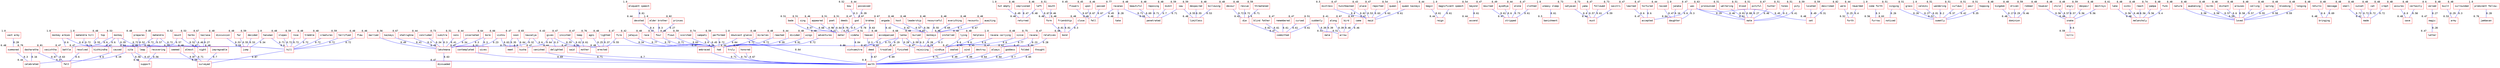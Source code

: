 strict graph  {
	wind	 [color=red,
		fontname=courier,
		shape=box,
		xlabel=0.45];
	earth	 [color=red,
		fontname=courier,
		shape=box,
		xlabel=0.8];
	wind -- earth	 [color=blue,
		fontname=courier,
		label=0.49];
	left	 [color=red,
		fontname=courier,
		shape=box,
		xlabel=0.46];
	returned	 [color=red,
		fontname=courier,
		shape=box,
		xlabel=0.46];
	left -- returned	 [color=blue,
		fontname=courier,
		label=0.48];
	form	 [color=red,
		fontname=courier,
		shape=box,
		xlabel=0.48];
	left -- form	 [color=blue,
		fontname=courier,
		label=0.67];
	bond	 [color=red,
		fontname=courier,
		shape=box,
		xlabel=0.48];
	form -- bond	 [color=blue,
		fontname=courier,
		label=0.01];
	married	 [color=red,
		fontname=courier,
		shape=box,
		xlabel=0.46];
	lakshmana	 [color=red,
		fontname=courier,
		shape=box,
		xlabel=0.49];
	married -- lakshmana	 [color=blue,
		fontname=courier,
		label=0.49];
	dissuaded	 [color=red,
		fontname=courier,
		shape=box,
		xlabel=0.47];
	lakshmana -- dissuaded	 [color=blue,
		fontname=courier,
		label=0.63];
	ravanas	 [color=red,
		fontname=courier,
		shape=box,
		xlabel=0.77];
	fell	 [color=red,
		fontname=courier,
		shape=box,
		xlabel=0.46];
	ravanas -- fell	 [color=blue,
		fontname=courier,
		label=0.45];
	penetrated	 [color=red,
		fontname=courier,
		shape=box,
		xlabel=0.59];
	ravanas -- penetrated	 [color=blue,
		fontname=courier,
		label=0.71];
	take	 [color=red,
		fontname=courier,
		shape=box,
		xlabel=0.48];
	ravanas -- take	 [color=blue,
		fontname=courier,
		label=0.28];
	destroy	 [color=red,
		fontname=courier,
		shape=box,
		xlabel=0.45];
	destroy -- earth	 [color=blue,
		fontname=courier,
		label=0.49];
	sita	 [color=red,
		fontname=courier,
		shape=box,
		xlabel=0.64];
	sita -- earth	 [color=blue,
		fontname=courier,
		label=0.47];
	celebrated	 [color=red,
		fontname=courier,
		shape=box,
		xlabel=0.44];
	sita -- celebrated	 [color=blue,
		fontname=courier,
		label=0.19];
	support	 [color=red,
		fontname=courier,
		shape=box,
		xlabel=0.48];
	sita -- support	 [color=blue,
		fontname=courier,
		label=0.56];
	"hut empty"	 [color=red,
		fontname=courier,
		shape=box,
		xlabel=1.0];
	"hut empty" -- returned	 [color=blue,
		fontname=courier,
		label=0.49];
	passed	 [color=red,
		fontname=courier,
		shape=box,
		xlabel=0.46];
	passed -- fell	 [color=blue,
		fontname=courier,
		label=0.67];
	imprisoned	 [color=red,
		fontname=courier,
		shape=box,
		xlabel=0.46];
	imprisoned -- returned	 [color=blue,
		fontname=courier,
		label=0.47];
	flowers	 [color=red,
		fontname=courier,
		shape=box,
		xlabel=0.45];
	flowers -- fell	 [color=blue,
		fontname=courier,
		label=0.67];
	upon	 [color=red,
		fontname=courier,
		shape=box,
		xlabel=0.45];
	upon -- fell	 [color=blue,
		fontname=courier,
		label=0.67];
	die	 [color=red,
		fontname=courier,
		shape=box,
		xlabel=0.42];
	committed	 [color=red,
		fontname=courier,
		shape=box,
		xlabel=0.47];
	die -- committed	 [color=blue,
		fontname=courier,
		label=0.61];
	mistress	 [color=red,
		fontname=courier,
		shape=box,
		xlabel=0.5];
	maid	 [color=red,
		fontname=courier,
		shape=box,
		xlabel=0.47];
	mistress -- maid	 [color=blue,
		fontname=courier,
		label=0.8];
	hunchbacked	 [color=red,
		fontname=courier,
		shape=box,
		xlabel=0.47];
	hunchbacked -- maid	 [color=blue,
		fontname=courier,
		label=0.62];
	begin	 [color=red,
		fontname=courier,
		shape=box,
		xlabel=0.44];
	reign	 [color=red,
		fontname=courier,
		shape=box,
		xlabel=0.44];
	begin -- reign	 [color=blue,
		fontname=courier,
		label=0.61];
	place	 [color=red,
		fontname=courier,
		shape=box,
		xlabel=0.43];
	place -- maid	 [color=blue,
		fontname=courier,
		label=0.53];
	beyond	 [color=red,
		fontname=courier,
		shape=box,
		xlabel=0.54];
	ascend	 [color=red,
		fontname=courier,
		shape=box,
		xlabel=0.44];
	beyond -- ascend	 [color=blue,
		fontname=courier,
		label=0.61];
	dasharatha	 [color=red,
		fontname=courier,
		shape=box,
		xlabel=0.79];
	dasharatha -- celebrated	 [color=blue,
		fontname=courier,
		label=0.16];
	felt	 [color=red,
		fontname=courier,
		shape=box,
		xlabel=0.47];
	dasharatha -- felt	 [color=blue,
		fontname=courier,
		label=0.67];
	suddenly	 [color=red,
		fontname=courier,
		shape=box,
		xlabel=0.51];
	suddenly -- committed	 [color=blue,
		fontname=courier,
		label=0.61];
	arrow	 [color=red,
		fontname=courier,
		shape=box,
		xlabel=0.51];
	suddenly -- arrow	 [color=blue,
		fontname=courier,
		label=0.39];
	insisted	 [color=red,
		fontname=courier,
		shape=box,
		xlabel=0.47];
	mother	 [color=red,
		fontname=courier,
		shape=box,
		xlabel=0.51];
	insisted -- mother	 [color=blue,
		fontname=courier,
		label=0.61];
	"eloquent speech"	 [color=red,
		fontname=courier,
		shape=box,
		xlabel=1.0];
	devoted	 [color=red,
		fontname=courier,
		shape=box,
		xlabel=0.44];
	"eloquent speech" -- devoted	 [color=blue,
		fontname=courier,
		label=0.61];
	four	 [color=red,
		fontname=courier,
		shape=box,
		xlabel=0.47];
	devoted -- four	 [color=blue,
		fontname=courier,
		label=0.4];
	had	 [color=red,
		fontname=courier,
		shape=box,
		xlabel=0.56];
	four -- had	 [color=blue,
		fontname=courier,
		label=0.71];
	resolved	 [color=red,
		fontname=courier,
		shape=box,
		xlabel=0.47];
	resolved -- felt	 [color=blue,
		fontname=courier,
		label=0.6];
	vasishtha	 [color=red,
		fontname=courier,
		shape=box,
		xlabel=0.81];
	vasishtha -- felt	 [color=blue,
		fontname=courier,
		label=0.63];
	mourned	 [color=red,
		fontname=courier,
		shape=box,
		xlabel=0.47];
	stripped	 [color=red,
		fontname=courier,
		shape=box,
		xlabel=0.47];
	mourned -- stripped	 [color=blue,
		fontname=courier,
		label=0.61];
	"uneasy sleep"	 [color=red,
		fontname=courier,
		shape=box,
		xlabel=1.0];
	banishment	 [color=red,
		fontname=courier,
		shape=box,
		xlabel=0.5];
	"uneasy sleep" -- banishment	 [color=blue,
		fontname=courier,
		label=0.61];
	keep	 [color=red,
		fontname=courier,
		shape=box,
		xlabel=0.47];
	keep -- mother	 [color=blue,
		fontname=courier,
		label=0.61];
	"blind father"	 [color=red,
		fontname=courier,
		shape=box,
		xlabel=1.0];
	"blind father" -- committed	 [color=blue,
		fontname=courier,
		label=0.61];
	caused	 [color=red,
		fontname=courier,
		shape=box,
		xlabel=0.42];
	caused -- felt	 [color=blue,
		fontname=courier,
		label=0.6];
	hill	 [color=red,
		fontname=courier,
		shape=box,
		xlabel=0.6];
	surveyed	 [color=red,
		fontname=courier,
		shape=box,
		xlabel=0.59];
	hill -- surveyed	 [color=blue,
		fontname=courier,
		label=0.87];
	satyavan	 [color=red,
		fontname=courier,
		shape=box,
		xlabel=0.73];
	must	 [color=red,
		fontname=courier,
		shape=box,
		xlabel=0.44];
	satyavan -- must	 [color=blue,
		fontname=courier,
		label=0.6];
	ayodhya	 [color=red,
		fontname=courier,
		shape=box,
		xlabel=0.49];
	ayodhya -- stripped	 [color=blue,
		fontname=courier,
		label=0.6];
	reported	 [color=red,
		fontname=courier,
		shape=box,
		xlabel=0.47];
	reported -- maid	 [color=blue,
		fontname=courier,
		label=0.63];
	yama	 [color=red,
		fontname=courier,
		shape=box,
		xlabel=0.73];
	yama -- must	 [color=blue,
		fontname=courier,
		label=0.57];
	kausalya	 [color=red,
		fontname=courier,
		shape=box,
		xlabel=0.65];
	kausalya -- lakshmana	 [color=blue,
		fontname=courier,
		label=0.32];
	kausalya -- mother	 [color=blue,
		fontname=courier,
		label=0.6];
	learned	 [color=red,
		fontname=courier,
		shape=box,
		xlabel=0.47];
	accepted	 [color=red,
		fontname=courier,
		shape=box,
		xlabel=0.47];
	learned -- accepted	 [color=blue,
		fontname=courier,
		label=0.6];
	"magnificent speech"	 [color=red,
		fontname=courier,
		shape=box,
		xlabel=1.0];
	"magnificent speech" -- reign	 [color=blue,
		fontname=courier,
		label=0.61];
	followed	 [color=red,
		fontname=courier,
		shape=box,
		xlabel=0.47];
	followed -- must	 [color=blue,
		fontname=courier,
		label=0.61];
	alone	 [color=red,
		fontname=courier,
		shape=box,
		xlabel=0.44];
	alone -- stripped	 [color=blue,
		fontname=courier,
		label=0.73];
	clothed	 [color=red,
		fontname=courier,
		shape=box,
		xlabel=0.47];
	clothed -- stripped	 [color=blue,
		fontname=courier,
		label=0.61];
	queen	 [color=red,
		fontname=courier,
		shape=box,
		xlabel=0.54];
	queen -- maid	 [color=blue,
		fontname=courier,
		label=0.63];
	remembered	 [color=red,
		fontname=courier,
		shape=box,
		xlabel=0.47];
	remembered -- committed	 [color=blue,
		fontname=courier,
		label=0.61];
	was	 [color=red,
		fontname=courier,
		shape=box,
		xlabel=0.47];
	was -- accepted	 [color=blue,
		fontname=courier,
		label=0.6];
	daughter	 [color=red,
		fontname=courier,
		shape=box,
		xlabel=0.64];
	was -- daughter	 [color=blue,
		fontname=courier,
		label=0.3];
	mate	 [color=red,
		fontname=courier,
		shape=box,
		xlabel=0.51];
	was -- mate	 [color=blue,
		fontname=courier,
		label=0.29];
	set	 [color=red,
		fontname=courier,
		shape=box,
		xlabel=0.48];
	was -- set	 [color=blue,
		fontname=courier,
		label=0.45];
	tortured	 [color=red,
		fontname=courier,
		shape=box,
		xlabel=0.47];
	tortured -- accepted	 [color=blue,
		fontname=courier,
		label=0.6];
	"queen kaikeyi"	 [color=red,
		fontname=courier,
		shape=box,
		xlabel=1.0];
	"queen kaikeyi" -- maid	 [color=blue,
		fontname=courier,
		label=0.61];
	savitri	 [color=red,
		fontname=courier,
		shape=box,
		xlabel=0.73];
	savitri -- must	 [color=blue,
		fontname=courier,
		label=0.59];
	cursed	 [color=red,
		fontname=courier,
		shape=box,
		xlabel=0.47];
	cursed -- committed	 [color=blue,
		fontname=courier,
		label=0.61];
	bore	 [color=red,
		fontname=courier,
		shape=box,
		xlabel=0.64];
	bore -- lakshmana	 [color=blue,
		fontname=courier,
		label=0.3];
	wives	 [color=red,
		fontname=courier,
		shape=box,
		xlabel=0.52];
	bore -- wives	 [color=blue,
		fontname=courier,
		label=0.3];
	kaikeyi	 [color=red,
		fontname=courier,
		shape=box,
		xlabel=0.56];
	kaikeyi -- lakshmana	 [color=blue,
		fontname=courier,
		label=0.41];
	videha	 [color=red,
		fontname=courier,
		shape=box,
		xlabel=0.73];
	vishvamitra	 [color=red,
		fontname=courier,
		shape=box,
		xlabel=0.86];
	videha -- vishvamitra	 [color=blue,
		fontname=courier,
		label=0.04];
	"elder brother"	 [color=red,
		fontname=courier,
		shape=box,
		xlabel=1.0];
	"elder brother" -- four	 [color=blue,
		fontname=courier,
		label=0.3];
	were	 [color=red,
		fontname=courier,
		shape=box,
		xlabel=0.82];
	forth	 [color=red,
		fontname=courier,
		shape=box,
		xlabel=0.52];
	were -- forth	 [color=blue,
		fontname=courier,
		label=0.25];
	vishnu	 [color=red,
		fontname=courier,
		shape=box,
		xlabel=0.66];
	vishnu -- lakshmana	 [color=blue,
		fontname=courier,
		label=0.23];
	kusha	 [color=red,
		fontname=courier,
		shape=box,
		xlabel=0.8];
	vishnu -- kusha	 [color=blue,
		fontname=courier,
		label=0.63];
	lanka	 [color=red,
		fontname=courier,
		shape=box,
		xlabel=0.68];
	lanka -- had	 [color=blue,
		fontname=courier,
		label=0.73];
	troubled	 [color=red,
		fontname=courier,
		shape=box,
		xlabel=0.44];
	lanka -- troubled	 [color=blue,
		fontname=courier,
		label=0.19];
	vindhya	 [color=red,
		fontname=courier,
		shape=box,
		xlabel=0.74];
	lanka -- vindhya	 [color=blue,
		fontname=courier,
		label=0.59];
	rejoicing	 [color=red,
		fontname=courier,
		shape=box,
		xlabel=0.47];
	lanka -- rejoicing	 [color=blue,
		fontname=courier,
		label=0.28];
	raised	 [color=red,
		fontname=courier,
		shape=box,
		xlabel=0.44];
	raised -- daughter	 [color=blue,
		fontname=courier,
		label=0.47];
	shatrughna	 [color=red,
		fontname=courier,
		shape=box,
		xlabel=0.67];
	shatrughna -- lakshmana	 [color=blue,
		fontname=courier,
		label=0.3];
	gives	 [color=red,
		fontname=courier,
		shape=box,
		xlabel=0.43];
	gives -- kusha	 [color=blue,
		fontname=courier,
		label=0.64];
	delighted	 [color=red,
		fontname=courier,
		shape=box,
		xlabel=0.44];
	gives -- delighted	 [color=blue,
		fontname=courier,
		label=0.3];
	erected	 [color=red,
		fontname=courier,
		shape=box,
		xlabel=0.48];
	gives -- erected	 [color=blue,
		fontname=courier,
		label=0.55];
	"come forth"	 [color=red,
		fontname=courier,
		shape=box,
		xlabel=1.0];
	furrow	 [color=red,
		fontname=courier,
		shape=box,
		xlabel=0.56];
	"come forth" -- furrow	 [color=blue,
		fontname=courier,
		label=0.3];
	fire	 [color=red,
		fontname=courier,
		shape=box,
		xlabel=0.47];
	fire -- had	 [color=blue,
		fontname=courier,
		label=0.34];
	fire -- erected	 [color=blue,
		fontname=courier,
		label=0.55];
	janaka	 [color=red,
		fontname=courier,
		shape=box,
		xlabel=1.0];
	janaka -- daughter	 [color=blue,
		fontname=courier,
		label=0.16];
	concluded	 [color=red,
		fontname=courier,
		shape=box,
		xlabel=0.44];
	concluded -- lakshmana	 [color=blue,
		fontname=courier,
		label=0.34];
	possessed	 [color=red,
		fontname=courier,
		shape=box,
		xlabel=0.44];
	god	 [color=red,
		fontname=courier,
		shape=box,
		xlabel=0.47];
	possessed -- god	 [color=blue,
		fontname=courier,
		label=0.39];
	meter	 [color=red,
		fontname=courier,
		shape=box,
		xlabel=0.51];
	god -- meter	 [color=blue,
		fontname=courier,
		label=0.5];
	sumitra	 [color=red,
		fontname=courier,
		shape=box,
		xlabel=0.73];
	sumitra -- lakshmana	 [color=blue,
		fontname=courier,
		label=0.3];
	rewarded	 [color=red,
		fontname=courier,
		shape=box,
		xlabel=0.44];
	rewarded -- forth	 [color=blue,
		fontname=courier,
		label=0.4];
	divided	 [color=red,
		fontname=courier,
		shape=box,
		xlabel=0.44];
	divided -- had	 [color=blue,
		fontname=courier,
		label=0.39];
	heaven	 [color=red,
		fontname=courier,
		shape=box,
		xlabel=0.51];
	heaven -- troubled	 [color=blue,
		fontname=courier,
		label=0.3];
	sons	 [color=red,
		fontname=courier,
		shape=box,
		xlabel=0.51];
	sons -- lakshmana	 [color=blue,
		fontname=courier,
		label=0.41];
	princes	 [color=red,
		fontname=courier,
		shape=box,
		xlabel=0.82];
	princes -- four	 [color=blue,
		fontname=courier,
		label=0.27];
	bow	 [color=red,
		fontname=courier,
		shape=box,
		xlabel=0.52];
	bow -- god	 [color=blue,
		fontname=courier,
		label=0.3];
	incarnated	 [color=red,
		fontname=courier,
		shape=box,
		xlabel=0.44];
	incarnated -- lakshmana	 [color=blue,
		fontname=courier,
		label=0.34];
	summoned	 [color=red,
		fontname=courier,
		shape=box,
		xlabel=0.48];
	summoned -- celebrated	 [color=blue,
		fontname=courier,
		label=0.3];
	accompanied	 [color=red,
		fontname=courier,
		shape=box,
		xlabel=0.48];
	accompanied -- vishvamitra	 [color=blue,
		fontname=courier,
		label=0.3];
	monkeys	 [color=red,
		fontname=courier,
		shape=box,
		xlabel=0.65];
	monkeys -- rejoicing	 [color=blue,
		fontname=courier,
		label=0.28];
	bade	 [color=red,
		fontname=courier,
		shape=box,
		xlabel=0.51];
	bade -- meter	 [color=blue,
		fontname=courier,
		label=0.57];
	hopping	 [color=red,
		fontname=courier,
		shape=box,
		xlabel=0.51];
	sweetly	 [color=red,
		fontname=courier,
		shape=box,
		xlabel=0.51];
	hopping -- sweetly	 [color=blue,
		fontname=courier,
		label=0.35];
	grass	 [color=red,
		fontname=courier,
		shape=box,
		xlabel=0.51];
	grass -- sweetly	 [color=blue,
		fontname=courier,
		label=0.27];
	pronounced	 [color=red,
		fontname=courier,
		shape=box,
		xlabel=0.63];
	pronounced -- mate	 [color=blue,
		fontname=courier,
		label=0.46];
	sing	 [color=red,
		fontname=courier,
		shape=box,
		xlabel=0.51];
	sing -- meter	 [color=blue,
		fontname=courier,
		label=0.68];
	weltering	 [color=red,
		fontname=courier,
		shape=box,
		xlabel=0.51];
	weltering -- mate	 [color=blue,
		fontname=courier,
		label=0.01];
	valmiki	 [color=red,
		fontname=courier,
		shape=box,
		xlabel=1.0];
	valmiki -- sweetly	 [color=blue,
		fontname=courier,
		label=0.01];
	blood	 [color=red,
		fontname=courier,
		shape=box,
		xlabel=0.51];
	blood -- mate	 [color=blue,
		fontname=courier,
		label=0.08];
	appeared	 [color=red,
		fontname=courier,
		shape=box,
		xlabel=0.46];
	appeared -- meter	 [color=blue,
		fontname=courier,
		label=0.98];
	singing	 [color=red,
		fontname=courier,
		shape=box,
		xlabel=0.51];
	singing -- sweetly	 [color=blue,
		fontname=courier,
		label=0.26];
	noticed	 [color=red,
		fontname=courier,
		shape=box,
		xlabel=0.63];
	singing -- noticed	 [color=blue,
		fontname=courier,
		label=0.26];
	bird	 [color=red,
		fontname=courier,
		shape=box,
		xlabel=0.67];
	bird -- arrow	 [color=blue,
		fontname=courier,
		label=0.46];
	pitiful	 [color=red,
		fontname=courier,
		shape=box,
		xlabel=0.51];
	pitiful -- mate	 [color=blue,
		fontname=courier,
		label=0.27];
	wandering	 [color=red,
		fontname=courier,
		shape=box,
		xlabel=0.51];
	wandering -- sweetly	 [color=blue,
		fontname=courier,
		label=0.2];
	along	 [color=red,
		fontname=courier,
		shape=box,
		xlabel=0.41];
	along -- arrow	 [color=blue,
		fontname=courier,
		label=0.39];
	male	 [color=red,
		fontname=courier,
		shape=box,
		xlabel=0.51];
	along -- male	 [color=blue,
		fontname=courier,
		label=0.39];
	curlews	 [color=red,
		fontname=courier,
		shape=box,
		xlabel=0.51];
	curlews -- sweetly	 [color=blue,
		fontname=courier,
		label=0.37];
	hunter	 [color=red,
		fontname=courier,
		shape=box,
		xlabel=0.67];
	hunter -- mate	 [color=blue,
		fontname=courier,
		label=0.46];
	came	 [color=red,
		fontname=courier,
		shape=box,
		xlabel=0.63];
	came -- arrow	 [color=blue,
		fontname=courier,
		label=0.46];
	tones	 [color=red,
		fontname=courier,
		shape=box,
		xlabel=0.51];
	tones -- mate	 [color=blue,
		fontname=courier,
		label=0.3];
	poet	 [color=red,
		fontname=courier,
		shape=box,
		xlabel=0.51];
	poet -- meter	 [color=blue,
		fontname=courier,
		label=0.64];
	deeds	 [color=red,
		fontname=courier,
		shape=box,
		xlabel=0.51];
	deeds -- meter	 [color=blue,
		fontname=courier,
		label=0.78];
	pair	 [color=red,
		fontname=courier,
		shape=box,
		xlabel=0.51];
	pair -- sweetly	 [color=blue,
		fontname=courier,
		label=0.42];
	pity	 [color=red,
		fontname=courier,
		shape=box,
		xlabel=0.51];
	pity -- mate	 [color=blue,
		fontname=courier,
		label=0.41];
	brahma	 [color=red,
		fontname=courier,
		shape=box,
		xlabel=0.67];
	brahma -- meter	 [color=blue,
		fontname=courier,
		label=0.78];
	brahma -- heaven	 [color=blue,
		fontname=courier,
		label=0.63];
	mouth	 [color=red,
		fontname=courier,
		shape=box,
		xlabel=0.51];
	mouth -- form	 [color=blue,
		fontname=courier,
		label=0.46];
	kingdom	 [color=red,
		fontname=courier,
		shape=box,
		xlabel=0.48];
	dominion	 [color=red,
		fontname=courier,
		shape=box,
		xlabel=0.48];
	kingdom -- dominion	 [color=blue,
		fontname=courier,
		label=0.17];
	ravana	 [color=red,
		fontname=courier,
		shape=box,
		xlabel=0.75];
	ravana -- vindhya	 [color=blue,
		fontname=courier,
		label=0.77];
	always	 [color=red,
		fontname=courier,
		shape=box,
		xlabel=0.47];
	ravana -- always	 [color=blue,
		fontname=courier,
		label=0.23];
	always -- earth	 [color=blue,
		fontname=courier,
		label=0.64];
	however	 [color=red,
		fontname=courier,
		shape=box,
		xlabel=0.48];
	snake	 [color=red,
		fontname=courier,
		shape=box,
		xlabel=0.48];
	however -- snake	 [color=blue,
		fontname=courier,
		label=0.56];
	kills	 [color=red,
		fontname=courier,
		shape=box,
		xlabel=0.59];
	snake -- kills	 [color=blue,
		fontname=courier,
		label=0.6];
	lake	 [color=red,
		fontname=courier,
		shape=box,
		xlabel=0.61];
	melancholy	 [color=red,
		fontname=courier,
		shape=box,
		xlabel=0.48];
	lake -- melancholy	 [color=blue,
		fontname=courier,
		label=0.56];
	nature	 [color=red,
		fontname=courier,
		shape=box,
		xlabel=0.48];
	loved	 [color=red,
		fontname=courier,
		shape=box,
		xlabel=0.59];
	nature -- loved	 [color=blue,
		fontname=courier,
		label=0.56];
	child	 [color=red,
		fontname=courier,
		shape=box,
		xlabel=0.48];
	child -- snake	 [color=blue,
		fontname=courier,
		label=0.57];
	awakening	 [color=red,
		fontname=courier,
		shape=box,
		xlabel=0.48];
	awakening -- loved	 [color=blue,
		fontname=courier,
		label=0.56];
	"monkey armies"	 [color=red,
		fontname=courier,
		shape=box,
		xlabel=1.0];
	kishkindha	 [color=red,
		fontname=courier,
		shape=box,
		xlabel=0.74];
	"monkey armies" -- kishkindha	 [color=blue,
		fontname=courier,
		label=0.6];
	battle	 [color=red,
		fontname=courier,
		shape=box,
		xlabel=0.47];
	"monkey armies" -- battle	 [color=blue,
		fontname=courier,
		label=0.6];
	monkey	 [color=red,
		fontname=courier,
		shape=box,
		xlabel=0.53];
	monkey -- hill	 [color=blue,
		fontname=courier,
		label=0.72];
	monkey -- kishkindha	 [color=blue,
		fontname=courier,
		label=0.6];
	monkey -- battle	 [color=blue,
		fontname=courier,
		label=0.6];
	night	 [color=red,
		fontname=courier,
		shape=box,
		xlabel=0.47];
	monkey -- night	 [color=blue,
		fontname=courier,
		label=0.35];
	mahendra	 [color=red,
		fontname=courier,
		shape=box,
		xlabel=0.85];
	mahendra -- caused	 [color=blue,
		fontname=courier,
		label=0.72];
	mahendra -- hill	 [color=blue,
		fontname=courier,
		label=0.72];
	leap	 [color=red,
		fontname=courier,
		shape=box,
		xlabel=0.48];
	mahendra -- leap	 [color=blue,
		fontname=courier,
		label=0.57];
	wings	 [color=red,
		fontname=courier,
		shape=box,
		xlabel=0.48];
	wings -- had	 [color=blue,
		fontname=courier,
		label=0.91];
	adventures	 [color=red,
		fontname=courier,
		shape=box,
		xlabel=0.48];
	adventures -- had	 [color=blue,
		fontname=courier,
		label=0.72];
	decided	 [color=red,
		fontname=courier,
		shape=box,
		xlabel=0.59];
	jump	 [color=red,
		fontname=courier,
		shape=box,
		xlabel=0.59];
	decided -- jump	 [color=blue,
		fontname=courier,
		label=0.53];
	mount	 [color=red,
		fontname=courier,
		shape=box,
		xlabel=0.52];
	mount -- night	 [color=blue,
		fontname=courier,
		label=0.52];
	mount -- leap	 [color=blue,
		fontname=courier,
		label=0.57];
	host	 [color=red,
		fontname=courier,
		shape=box,
		xlabel=0.48];
	host -- monkeys	 [color=blue,
		fontname=courier,
		label=0.57];
	jatayus	 [color=red,
		fontname=courier,
		shape=box,
		xlabel=0.42];
	jatayus -- had	 [color=blue,
		fontname=courier,
		label=0.77];
	friendship	 [color=red,
		fontname=courier,
		shape=box,
		xlabel=0.48];
	friendship -- bond	 [color=blue,
		fontname=courier,
		label=0.01];
	discussion	 [color=red,
		fontname=courier,
		shape=box,
		xlabel=0.48];
	discussion -- jump	 [color=blue,
		fontname=courier,
		label=0.53];
	birds	 [color=red,
		fontname=courier,
		shape=box,
		xlabel=0.48];
	birds -- loved	 [color=blue,
		fontname=courier,
		label=0.57];
	described	 [color=red,
		fontname=courier,
		shape=box,
		xlabel=0.59];
	described -- set	 [color=blue,
		fontname=courier,
		label=0.31];
	helpless	 [color=red,
		fontname=courier,
		shape=box,
		xlabel=0.48];
	helpless -- vindhya	 [color=blue,
		fontname=courier,
		label=0.6];
	leadership	 [color=red,
		fontname=courier,
		shape=box,
		xlabel=0.48];
	leadership -- monkeys	 [color=blue,
		fontname=courier,
		label=0.56];
	distant	 [color=red,
		fontname=courier,
		shape=box,
		xlabel=0.48];
	distant -- loved	 [color=blue,
		fontname=courier,
		label=0.6];
	angry	 [color=red,
		fontname=courier,
		shape=box,
		xlabel=0.48];
	angry -- snake	 [color=blue,
		fontname=courier,
		label=0.57];
	located	 [color=red,
		fontname=courier,
		shape=box,
		xlabel=0.59];
	located -- set	 [color=blue,
		fontname=courier,
		label=0.49];
	race	 [color=red,
		fontname=courier,
		shape=box,
		xlabel=0.48];
	race -- had	 [color=blue,
		fontname=courier,
		label=0.73];
	angada	 [color=red,
		fontname=courier,
		shape=box,
		xlabel=0.67];
	angada -- accompanied	 [color=blue,
		fontname=courier,
		label=0.42];
	angada -- monkeys	 [color=blue,
		fontname=courier,
		label=0.42];
	despair	 [color=red,
		fontname=courier,
		shape=box,
		xlabel=0.59];
	despair -- snake	 [color=blue,
		fontname=courier,
		label=0.56];
	"ravana carrying"	 [color=red,
		fontname=courier,
		shape=box,
		xlabel=1.0];
	"ravana carrying" -- vindhya	 [color=blue,
		fontname=courier,
		label=0.6];
	driven	 [color=red,
		fontname=courier,
		shape=box,
		xlabel=0.48];
	driven -- dominion	 [color=blue,
		fontname=courier,
		label=0.29];
	far	 [color=red,
		fontname=courier,
		shape=box,
		xlabel=0.48];
	far -- jump	 [color=blue,
		fontname=courier,
		label=0.55];
	sinks	 [color=red,
		fontname=courier,
		shape=box,
		xlabel=0.48];
	sinks -- melancholy	 [color=blue,
		fontname=courier,
		label=0.46];
	close	 [color=red,
		fontname=courier,
		shape=box,
		xlabel=0.48];
	close -- bond	 [color=blue,
		fontname=courier,
		label=0.3];
	destroys	 [color=red,
		fontname=courier,
		shape=box,
		xlabel=0.48];
	destroys -- snake	 [color=blue,
		fontname=courier,
		label=0.56];
	despaired	 [color=red,
		fontname=courier,
		shape=box,
		xlabel=0.59];
	limitless	 [color=red,
		fontname=courier,
		shape=box,
		xlabel=0.48];
	despaired -- limitless	 [color=blue,
		fontname=courier,
		label=0.55];
	soon	 [color=red,
		fontname=courier,
		shape=box,
		xlabel=0.47];
	soon -- kusha	 [color=blue,
		fontname=courier,
		label=0.64];
	meet	 [color=red,
		fontname=courier,
		shape=box,
		xlabel=0.71];
	soon -- meet	 [color=blue,
		fontname=courier,
		label=0.35];
	arouses	 [color=red,
		fontname=courier,
		shape=box,
		xlabel=0.48];
	arouses -- loved	 [color=blue,
		fontname=courier,
		label=0.58];
	since	 [color=red,
		fontname=courier,
		shape=box,
		xlabel=0.48];
	since -- vindhya	 [color=blue,
		fontname=courier,
		label=0.6];
	reach	 [color=red,
		fontname=courier,
		shape=box,
		xlabel=0.48];
	reach -- melancholy	 [color=blue,
		fontname=courier,
		label=0.56];
	saw	 [color=red,
		fontname=courier,
		shape=box,
		xlabel=0.59];
	saw -- penetrated	 [color=blue,
		fontname=courier,
		label=0.71];
	saw -- limitless	 [color=blue,
		fontname=courier,
		label=0.55];
	top	 [color=red,
		fontname=courier,
		shape=box,
		xlabel=0.48];
	top -- leap	 [color=blue,
		fontname=courier,
		label=0.55];
	prepares	 [color=red,
		fontname=courier,
		shape=box,
		xlabel=0.48];
	prepares -- leap	 [color=blue,
		fontname=courier,
		label=0.52];
	calling	 [color=red,
		fontname=courier,
		shape=box,
		xlabel=0.48];
	calling -- loved	 [color=blue,
		fontname=courier,
		label=0.57];
	flown	 [color=red,
		fontname=courier,
		shape=box,
		xlabel=0.48];
	flown -- had	 [color=blue,
		fontname=courier,
		label=0.63];
	spring	 [color=red,
		fontname=courier,
		shape=box,
		xlabel=0.48];
	spring -- loved	 [color=blue,
		fontname=courier,
		label=0.55];
	pampa	 [color=red,
		fontname=courier,
		shape=box,
		xlabel=0.74];
	pampa -- melancholy	 [color=blue,
		fontname=courier,
		label=0.56];
	scorched	 [color=red,
		fontname=courier,
		shape=box,
		xlabel=0.59];
	scorched -- had	 [color=blue,
		fontname=courier,
		label=0.6];
	resourceful	 [color=red,
		fontname=courier,
		shape=box,
		xlabel=0.48];
	resourceful -- monkeys	 [color=blue,
		fontname=courier,
		label=0.55];
	recovering	 [color=red,
		fontname=courier,
		shape=box,
		xlabel=0.48];
	recovering -- support	 [color=blue,
		fontname=courier,
		label=0.56];
	lying	 [color=red,
		fontname=courier,
		shape=box,
		xlabel=0.48];
	lying -- vindhya	 [color=blue,
		fontname=courier,
		label=0.6];
	sampati	 [color=red,
		fontname=courier,
		shape=box,
		xlabel=0.74];
	sampati -- had	 [color=blue,
		fontname=courier,
		label=0.45];
	funk	 [color=red,
		fontname=courier,
		shape=box,
		xlabel=0.48];
	funk -- melancholy	 [color=blue,
		fontname=courier,
		label=0.4];
	blooming	 [color=red,
		fontname=courier,
		shape=box,
		xlabel=0.48];
	blooming -- loved	 [color=blue,
		fontname=courier,
		label=0.58];
	billowing	 [color=red,
		fontname=courier,
		shape=box,
		xlabel=0.48];
	billowing -- limitless	 [color=blue,
		fontname=courier,
		label=0.53];
	robbed	 [color=red,
		fontname=courier,
		shape=box,
		xlabel=0.59];
	robbed -- dominion	 [color=blue,
		fontname=courier,
		label=0.46];
	hanuman	 [color=red,
		fontname=courier,
		shape=box,
		xlabel=1.0];
	hanuman -- hill	 [color=blue,
		fontname=courier,
		label=0.71];
	hanuman -- jump	 [color=blue,
		fontname=courier,
		label=0.34];
	longing	 [color=red,
		fontname=courier,
		shape=box,
		xlabel=0.48];
	longing -- loved	 [color=blue,
		fontname=courier,
		label=0.59];
	slopes	 [color=red,
		fontname=courier,
		shape=box,
		xlabel=0.48];
	slopes -- hill	 [color=blue,
		fontname=courier,
		label=0.72];
	devour	 [color=red,
		fontname=courier,
		shape=box,
		xlabel=0.48];
	devour -- die	 [color=blue,
		fontname=courier,
		label=0.72];
	rose	 [color=red,
		fontname=courier,
		shape=box,
		xlabel=0.59];
	rose -- hill	 [color=blue,
		fontname=courier,
		label=0.72];
	returns	 [color=red,
		fontname=courier,
		shape=box,
		xlabel=0.48];
	bringing	 [color=red,
		fontname=courier,
		shape=box,
		xlabel=0.48];
	returns -- bringing	 [color=blue,
		fontname=courier,
		label=0.6];
	tremble	 [color=red,
		fontname=courier,
		shape=box,
		xlabel=0.48];
	tremble -- hill	 [color=blue,
		fontname=courier,
		label=0.72];
	beautiful	 [color=red,
		fontname=courier,
		shape=box,
		xlabel=0.48];
	beautiful -- penetrated	 [color=blue,
		fontname=courier,
		label=0.69];
	performed	 [color=red,
		fontname=courier,
		shape=box,
		xlabel=0.59];
	performed -- had	 [color=blue,
		fontname=courier,
		label=0.72];
	seemed	 [color=red,
		fontname=courier,
		shape=box,
		xlabel=0.59];
	seemed -- surveyed	 [color=blue,
		fontname=courier,
		label=0.87];
	everything	 [color=red,
		fontname=courier,
		shape=box,
		xlabel=0.48];
	everything -- monkeys	 [color=blue,
		fontname=courier,
		label=0.69];
	almost	 [color=red,
		fontname=courier,
		shape=box,
		xlabel=0.48];
	almost -- surveyed	 [color=blue,
		fontname=courier,
		label=0.71];
	miracles	 [color=red,
		fontname=courier,
		shape=box,
		xlabel=0.48];
	miracles -- had	 [color=blue,
		fontname=courier,
		label=0.72];
	small	 [color=red,
		fontname=courier,
		shape=box,
		xlabel=0.48];
	made	 [color=red,
		fontname=courier,
		shape=box,
		xlabel=0.42];
	small -- made	 [color=blue,
		fontname=courier,
		label=0.72];
	reposing	 [color=red,
		fontname=courier,
		shape=box,
		xlabel=0.48];
	reposing -- penetrated	 [color=blue,
		fontname=courier,
		label=0.71];
	creatures	 [color=red,
		fontname=courier,
		shape=box,
		xlabel=0.48];
	creatures -- hill	 [color=blue,
		fontname=courier,
		label=0.72];
	rescue	 [color=red,
		fontname=courier,
		shape=box,
		xlabel=0.48];
	rescue -- die	 [color=blue,
		fontname=courier,
		label=0.72];
	"mahendra hill"	 [color=red,
		fontname=courier,
		shape=box,
		xlabel=1.0];
	"mahendra hill" -- caused	 [color=blue,
		fontname=courier,
		label=0.72];
	assures	 [color=red,
		fontname=courier,
		shape=box,
		xlabel=0.48];
	save	 [color=red,
		fontname=courier,
		shape=box,
		xlabel=0.48];
	assures -- save	 [color=blue,
		fontname=courier,
		label=0.0];
	certainly	 [color=red,
		fontname=courier,
		shape=box,
		xlabel=0.48];
	certainly -- save	 [color=blue,
		fontname=courier,
		label=0.58];
	sunset	 [color=red,
		fontname=courier,
		shape=box,
		xlabel=0.48];
	sunset -- made	 [color=blue,
		fontname=courier,
		label=0.72];
	recounts	 [color=red,
		fontname=courier,
		shape=box,
		xlabel=0.48];
	recounts -- monkeys	 [color=blue,
		fontname=courier,
		label=0.7];
	reached	 [color=red,
		fontname=courier,
		shape=box,
		xlabel=0.48];
	reached -- had	 [color=blue,
		fontname=courier,
		label=0.72];
	midst	 [color=red,
		fontname=courier,
		shape=box,
		xlabel=0.48];
	midst -- penetrated	 [color=blue,
		fontname=courier,
		label=0.7];
	impregnable	 [color=red,
		fontname=courier,
		shape=box,
		xlabel=0.48];
	impregnable -- surveyed	 [color=blue,
		fontname=courier,
		label=0.7];
	cat	 [color=red,
		fontname=courier,
		shape=box,
		xlabel=0.48];
	cat -- made	 [color=blue,
		fontname=courier,
		label=0.72];
	terrified	 [color=red,
		fontname=courier,
		shape=box,
		xlabel=0.59];
	terrified -- hill	 [color=blue,
		fontname=courier,
		label=0.72];
	flew	 [color=red,
		fontname=courier,
		shape=box,
		xlabel=0.48];
	flew -- hill	 [color=blue,
		fontname=courier,
		label=0.72];
	awaiting	 [color=red,
		fontname=courier,
		shape=box,
		xlabel=0.48];
	awaiting -- monkeys	 [color=blue,
		fontname=courier,
		label=0.67];
	threatened	 [color=red,
		fontname=courier,
		shape=box,
		xlabel=0.59];
	threatened -- die	 [color=blue,
		fontname=courier,
		label=0.71];
	message	 [color=red,
		fontname=courier,
		shape=box,
		xlabel=0.48];
	message -- bringing	 [color=blue,
		fontname=courier,
		label=0.69];
	crept	 [color=red,
		fontname=courier,
		shape=box,
		xlabel=0.48];
	crept -- made	 [color=blue,
		fontname=courier,
		label=0.72];
	goddess	 [color=red,
		fontname=courier,
		shape=box,
		xlabel=0.62];
	goddess -- earth	 [color=blue,
		fontname=courier,
		label=0.64];
	folded	 [color=red,
		fontname=courier,
		shape=box,
		xlabel=0.47];
	folded -- earth	 [color=blue,
		fontname=courier,
		label=0.7];
	thought	 [color=red,
		fontname=courier,
		shape=box,
		xlabel=0.59];
	thought -- earth	 [color=blue,
		fontname=courier,
		label=0.65];
	contemplated	 [color=red,
		fontname=courier,
		shape=box,
		xlabel=0.47];
	contemplated -- earth	 [color=blue,
		fontname=courier,
		label=0.69];
	"downcast glance"	 [color=red,
		fontname=courier,
		shape=box,
		xlabel=1.0];
	"downcast glance" -- earth	 [color=blue,
		fontname=courier,
		label=0.64];
	"downcast glance" -- mother	 [color=blue,
		fontname=courier,
		label=0.64];
	vanished	 [color=red,
		fontname=courier,
		shape=box,
		xlabel=0.47];
	vanished -- earth	 [color=blue,
		fontname=courier,
		label=0.71];
	said	 [color=red,
		fontname=courier,
		shape=box,
		xlabel=0.47];
	said -- earth	 [color=blue,
		fontname=courier,
		label=0.7];
	embraced	 [color=red,
		fontname=courier,
		shape=box,
		xlabel=0.47];
	embraced -- earth	 [color=blue,
		fontname=courier,
		label=0.71];
	truly	 [color=red,
		fontname=courier,
		shape=box,
		xlabel=0.44];
	truly -- earth	 [color=blue,
		fontname=courier,
		label=0.74];
	honored	 [color=red,
		fontname=courier,
		shape=box,
		xlabel=0.47];
	honored -- earth	 [color=blue,
		fontname=courier,
		label=0.67];
	deed	 [color=red,
		fontname=courier,
		shape=box,
		xlabel=0.47];
	deed -- earth	 [color=blue,
		fontname=courier,
		label=0.67];
	finished	 [color=red,
		fontname=courier,
		shape=box,
		xlabel=0.47];
	finished -- earth	 [color=blue,
		fontname=courier,
		label=0.69];
	seated	 [color=red,
		fontname=courier,
		shape=box,
		xlabel=0.47];
	seated -- earth	 [color=blue,
		fontname=courier,
		label=0.71];
	installed	 [color=red,
		fontname=courier,
		shape=box,
		xlabel=0.48];
	installed -- rejoicing	 [color=blue,
		fontname=courier,
		label=0.3];
	relatives	 [color=red,
		fontname=courier,
		shape=box,
		xlabel=0.47];
	relatives -- always	 [color=blue,
		fontname=courier,
		label=0.28];
	versed	 [color=red,
		fontname=courier,
		shape=box,
		xlabel=0.6];
	magic	 [color=red,
		fontname=courier,
		shape=box,
		xlabel=0.47];
	versed -- magic	 [color=blue,
		fontname=courier,
		label=0.27];
	latter	 [color=red,
		fontname=courier,
		shape=box,
		xlabel=0.47];
	magic -- latter	 [color=blue,
		fontname=courier,
		label=0.28];
	herbs	 [color=red,
		fontname=courier,
		shape=box,
		xlabel=0.53];
	herbs -- night	 [color=blue,
		fontname=courier,
		label=0.46];
	"vast army"	 [color=red,
		fontname=courier,
		shape=box,
		xlabel=1.0];
	"vast army" -- summoned	 [color=blue,
		fontname=courier,
		label=0.28];
	kailasa	 [color=red,
		fontname=courier,
		shape=box,
		xlabel=0.67];
	kailasa -- night	 [color=blue,
		fontname=courier,
		label=0.27];
	built	 [color=red,
		fontname=courier,
		shape=box,
		xlabel=0.48];
	army	 [color=red,
		fontname=courier,
		shape=box,
		xlabel=0.53];
	built -- army	 [color=blue,
		fontname=courier,
		label=0.29];
	buried	 [color=red,
		fontname=courier,
		shape=box,
		xlabel=0.48];
	buried -- rejoicing	 [color=blue,
		fontname=courier,
		label=0.3];
	agni	 [color=red,
		fontname=courier,
		shape=box,
		xlabel=0.76];
	agni -- erected	 [color=blue,
		fontname=courier,
		label=0.25];
	surrounded	 [color=red,
		fontname=courier,
		shape=box,
		xlabel=0.48];
	surrounded -- army	 [color=blue,
		fontname=courier,
		label=0.3];
	"prominent fellow-"	 [color=red,
		fontname=courier,
		shape=box,
		xlabel=1.0];
	jambavan	 [color=red,
		fontname=courier,
		shape=box,
		xlabel=0.76];
	"prominent fellow-" -- jambavan	 [color=blue,
		fontname=courier,
		label=0.28];
	lighted	 [color=red,
		fontname=courier,
		shape=box,
		xlabel=0.48];
	lighted -- erected	 [color=blue,
		fontname=courier,
		label=0.37];
}
